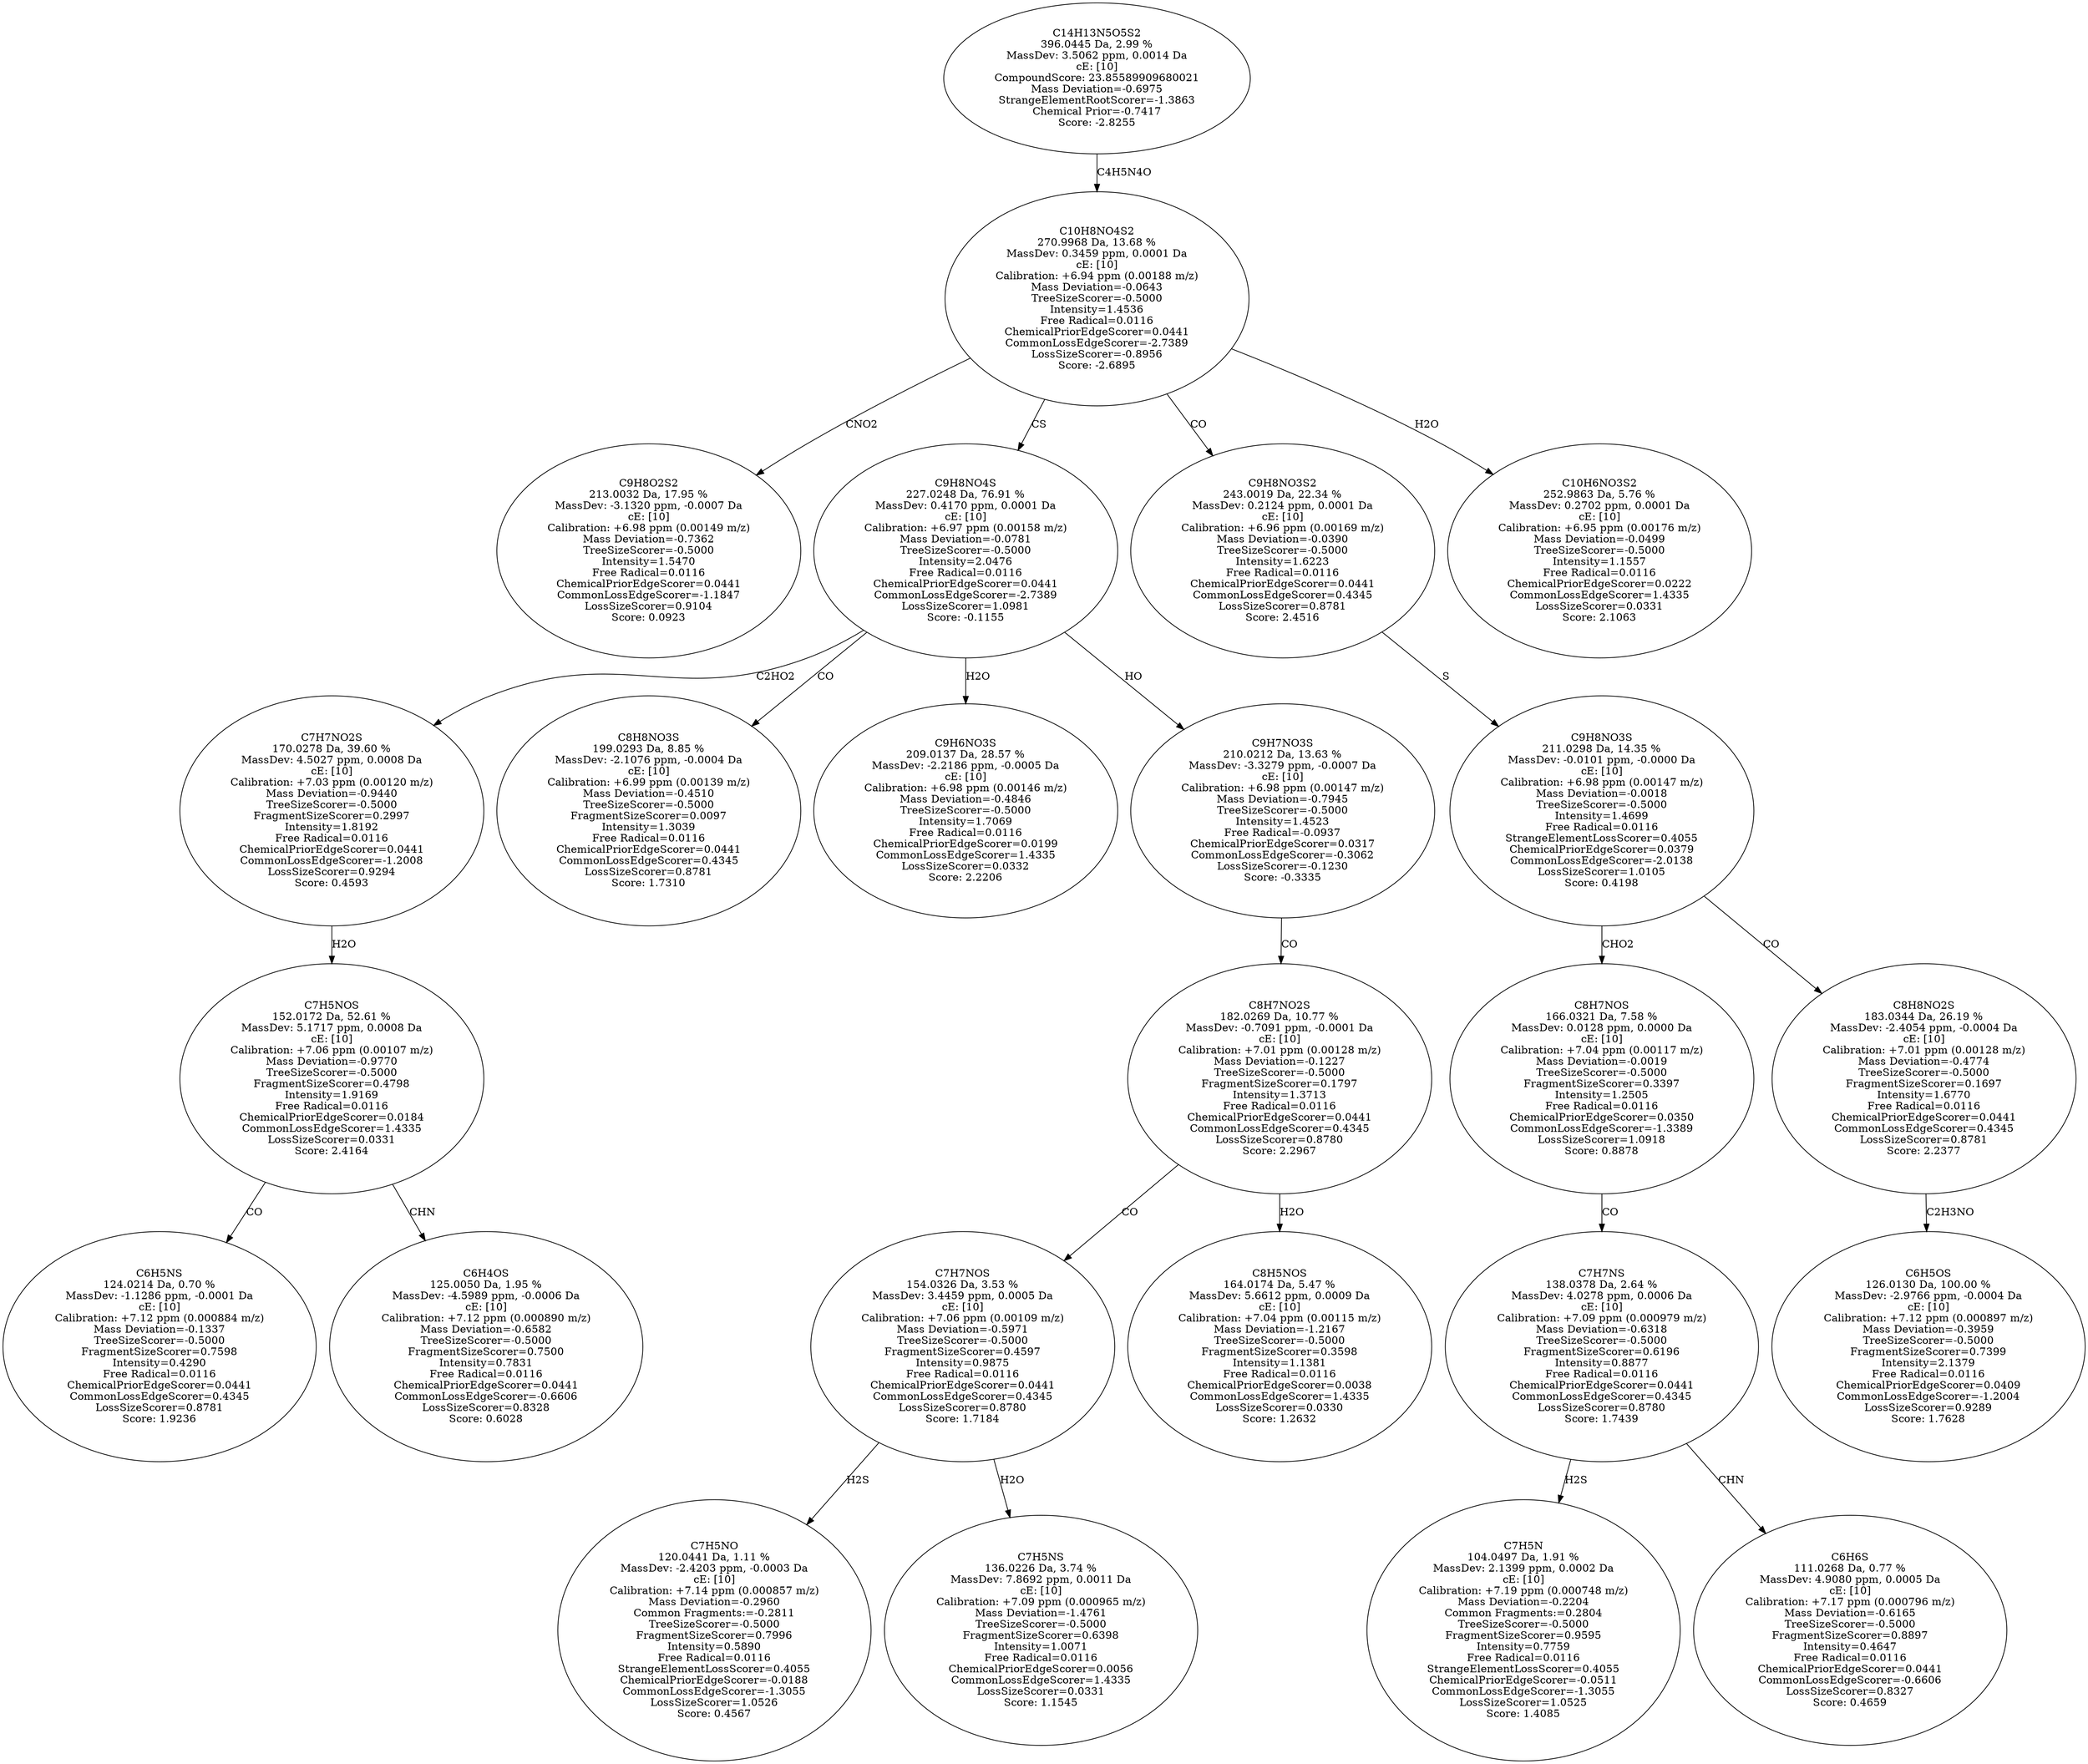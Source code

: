 strict digraph {
v1 [label="C9H8O2S2\n213.0032 Da, 17.95 %\nMassDev: -3.1320 ppm, -0.0007 Da\ncE: [10]\nCalibration: +6.98 ppm (0.00149 m/z)\nMass Deviation=-0.7362\nTreeSizeScorer=-0.5000\nIntensity=1.5470\nFree Radical=0.0116\nChemicalPriorEdgeScorer=0.0441\nCommonLossEdgeScorer=-1.1847\nLossSizeScorer=0.9104\nScore: 0.0923"];
v2 [label="C6H5NS\n124.0214 Da, 0.70 %\nMassDev: -1.1286 ppm, -0.0001 Da\ncE: [10]\nCalibration: +7.12 ppm (0.000884 m/z)\nMass Deviation=-0.1337\nTreeSizeScorer=-0.5000\nFragmentSizeScorer=0.7598\nIntensity=0.4290\nFree Radical=0.0116\nChemicalPriorEdgeScorer=0.0441\nCommonLossEdgeScorer=0.4345\nLossSizeScorer=0.8781\nScore: 1.9236"];
v3 [label="C6H4OS\n125.0050 Da, 1.95 %\nMassDev: -4.5989 ppm, -0.0006 Da\ncE: [10]\nCalibration: +7.12 ppm (0.000890 m/z)\nMass Deviation=-0.6582\nTreeSizeScorer=-0.5000\nFragmentSizeScorer=0.7500\nIntensity=0.7831\nFree Radical=0.0116\nChemicalPriorEdgeScorer=0.0441\nCommonLossEdgeScorer=-0.6606\nLossSizeScorer=0.8328\nScore: 0.6028"];
v4 [label="C7H5NOS\n152.0172 Da, 52.61 %\nMassDev: 5.1717 ppm, 0.0008 Da\ncE: [10]\nCalibration: +7.06 ppm (0.00107 m/z)\nMass Deviation=-0.9770\nTreeSizeScorer=-0.5000\nFragmentSizeScorer=0.4798\nIntensity=1.9169\nFree Radical=0.0116\nChemicalPriorEdgeScorer=0.0184\nCommonLossEdgeScorer=1.4335\nLossSizeScorer=0.0331\nScore: 2.4164"];
v5 [label="C7H7NO2S\n170.0278 Da, 39.60 %\nMassDev: 4.5027 ppm, 0.0008 Da\ncE: [10]\nCalibration: +7.03 ppm (0.00120 m/z)\nMass Deviation=-0.9440\nTreeSizeScorer=-0.5000\nFragmentSizeScorer=0.2997\nIntensity=1.8192\nFree Radical=0.0116\nChemicalPriorEdgeScorer=0.0441\nCommonLossEdgeScorer=-1.2008\nLossSizeScorer=0.9294\nScore: 0.4593"];
v6 [label="C8H8NO3S\n199.0293 Da, 8.85 %\nMassDev: -2.1076 ppm, -0.0004 Da\ncE: [10]\nCalibration: +6.99 ppm (0.00139 m/z)\nMass Deviation=-0.4510\nTreeSizeScorer=-0.5000\nFragmentSizeScorer=0.0097\nIntensity=1.3039\nFree Radical=0.0116\nChemicalPriorEdgeScorer=0.0441\nCommonLossEdgeScorer=0.4345\nLossSizeScorer=0.8781\nScore: 1.7310"];
v7 [label="C9H6NO3S\n209.0137 Da, 28.57 %\nMassDev: -2.2186 ppm, -0.0005 Da\ncE: [10]\nCalibration: +6.98 ppm (0.00146 m/z)\nMass Deviation=-0.4846\nTreeSizeScorer=-0.5000\nIntensity=1.7069\nFree Radical=0.0116\nChemicalPriorEdgeScorer=0.0199\nCommonLossEdgeScorer=1.4335\nLossSizeScorer=0.0332\nScore: 2.2206"];
v8 [label="C7H5NO\n120.0441 Da, 1.11 %\nMassDev: -2.4203 ppm, -0.0003 Da\ncE: [10]\nCalibration: +7.14 ppm (0.000857 m/z)\nMass Deviation=-0.2960\nCommon Fragments:=-0.2811\nTreeSizeScorer=-0.5000\nFragmentSizeScorer=0.7996\nIntensity=0.5890\nFree Radical=0.0116\nStrangeElementLossScorer=0.4055\nChemicalPriorEdgeScorer=-0.0188\nCommonLossEdgeScorer=-1.3055\nLossSizeScorer=1.0526\nScore: 0.4567"];
v9 [label="C7H5NS\n136.0226 Da, 3.74 %\nMassDev: 7.8692 ppm, 0.0011 Da\ncE: [10]\nCalibration: +7.09 ppm (0.000965 m/z)\nMass Deviation=-1.4761\nTreeSizeScorer=-0.5000\nFragmentSizeScorer=0.6398\nIntensity=1.0071\nFree Radical=0.0116\nChemicalPriorEdgeScorer=0.0056\nCommonLossEdgeScorer=1.4335\nLossSizeScorer=0.0331\nScore: 1.1545"];
v10 [label="C7H7NOS\n154.0326 Da, 3.53 %\nMassDev: 3.4459 ppm, 0.0005 Da\ncE: [10]\nCalibration: +7.06 ppm (0.00109 m/z)\nMass Deviation=-0.5971\nTreeSizeScorer=-0.5000\nFragmentSizeScorer=0.4597\nIntensity=0.9875\nFree Radical=0.0116\nChemicalPriorEdgeScorer=0.0441\nCommonLossEdgeScorer=0.4345\nLossSizeScorer=0.8780\nScore: 1.7184"];
v11 [label="C8H5NOS\n164.0174 Da, 5.47 %\nMassDev: 5.6612 ppm, 0.0009 Da\ncE: [10]\nCalibration: +7.04 ppm (0.00115 m/z)\nMass Deviation=-1.2167\nTreeSizeScorer=-0.5000\nFragmentSizeScorer=0.3598\nIntensity=1.1381\nFree Radical=0.0116\nChemicalPriorEdgeScorer=0.0038\nCommonLossEdgeScorer=1.4335\nLossSizeScorer=0.0330\nScore: 1.2632"];
v12 [label="C8H7NO2S\n182.0269 Da, 10.77 %\nMassDev: -0.7091 ppm, -0.0001 Da\ncE: [10]\nCalibration: +7.01 ppm (0.00128 m/z)\nMass Deviation=-0.1227\nTreeSizeScorer=-0.5000\nFragmentSizeScorer=0.1797\nIntensity=1.3713\nFree Radical=0.0116\nChemicalPriorEdgeScorer=0.0441\nCommonLossEdgeScorer=0.4345\nLossSizeScorer=0.8780\nScore: 2.2967"];
v13 [label="C9H7NO3S\n210.0212 Da, 13.63 %\nMassDev: -3.3279 ppm, -0.0007 Da\ncE: [10]\nCalibration: +6.98 ppm (0.00147 m/z)\nMass Deviation=-0.7945\nTreeSizeScorer=-0.5000\nIntensity=1.4523\nFree Radical=-0.0937\nChemicalPriorEdgeScorer=0.0317\nCommonLossEdgeScorer=-0.3062\nLossSizeScorer=-0.1230\nScore: -0.3335"];
v14 [label="C9H8NO4S\n227.0248 Da, 76.91 %\nMassDev: 0.4170 ppm, 0.0001 Da\ncE: [10]\nCalibration: +6.97 ppm (0.00158 m/z)\nMass Deviation=-0.0781\nTreeSizeScorer=-0.5000\nIntensity=2.0476\nFree Radical=0.0116\nChemicalPriorEdgeScorer=0.0441\nCommonLossEdgeScorer=-2.7389\nLossSizeScorer=1.0981\nScore: -0.1155"];
v15 [label="C7H5N\n104.0497 Da, 1.91 %\nMassDev: 2.1399 ppm, 0.0002 Da\ncE: [10]\nCalibration: +7.19 ppm (0.000748 m/z)\nMass Deviation=-0.2204\nCommon Fragments:=0.2804\nTreeSizeScorer=-0.5000\nFragmentSizeScorer=0.9595\nIntensity=0.7759\nFree Radical=0.0116\nStrangeElementLossScorer=0.4055\nChemicalPriorEdgeScorer=-0.0511\nCommonLossEdgeScorer=-1.3055\nLossSizeScorer=1.0525\nScore: 1.4085"];
v16 [label="C6H6S\n111.0268 Da, 0.77 %\nMassDev: 4.9080 ppm, 0.0005 Da\ncE: [10]\nCalibration: +7.17 ppm (0.000796 m/z)\nMass Deviation=-0.6165\nTreeSizeScorer=-0.5000\nFragmentSizeScorer=0.8897\nIntensity=0.4647\nFree Radical=0.0116\nChemicalPriorEdgeScorer=0.0441\nCommonLossEdgeScorer=-0.6606\nLossSizeScorer=0.8327\nScore: 0.4659"];
v17 [label="C7H7NS\n138.0378 Da, 2.64 %\nMassDev: 4.0278 ppm, 0.0006 Da\ncE: [10]\nCalibration: +7.09 ppm (0.000979 m/z)\nMass Deviation=-0.6318\nTreeSizeScorer=-0.5000\nFragmentSizeScorer=0.6196\nIntensity=0.8877\nFree Radical=0.0116\nChemicalPriorEdgeScorer=0.0441\nCommonLossEdgeScorer=0.4345\nLossSizeScorer=0.8780\nScore: 1.7439"];
v18 [label="C8H7NOS\n166.0321 Da, 7.58 %\nMassDev: 0.0128 ppm, 0.0000 Da\ncE: [10]\nCalibration: +7.04 ppm (0.00117 m/z)\nMass Deviation=-0.0019\nTreeSizeScorer=-0.5000\nFragmentSizeScorer=0.3397\nIntensity=1.2505\nFree Radical=0.0116\nChemicalPriorEdgeScorer=0.0350\nCommonLossEdgeScorer=-1.3389\nLossSizeScorer=1.0918\nScore: 0.8878"];
v19 [label="C6H5OS\n126.0130 Da, 100.00 %\nMassDev: -2.9766 ppm, -0.0004 Da\ncE: [10]\nCalibration: +7.12 ppm (0.000897 m/z)\nMass Deviation=-0.3959\nTreeSizeScorer=-0.5000\nFragmentSizeScorer=0.7399\nIntensity=2.1379\nFree Radical=0.0116\nChemicalPriorEdgeScorer=0.0409\nCommonLossEdgeScorer=-1.2004\nLossSizeScorer=0.9289\nScore: 1.7628"];
v20 [label="C8H8NO2S\n183.0344 Da, 26.19 %\nMassDev: -2.4054 ppm, -0.0004 Da\ncE: [10]\nCalibration: +7.01 ppm (0.00128 m/z)\nMass Deviation=-0.4774\nTreeSizeScorer=-0.5000\nFragmentSizeScorer=0.1697\nIntensity=1.6770\nFree Radical=0.0116\nChemicalPriorEdgeScorer=0.0441\nCommonLossEdgeScorer=0.4345\nLossSizeScorer=0.8781\nScore: 2.2377"];
v21 [label="C9H8NO3S\n211.0298 Da, 14.35 %\nMassDev: -0.0101 ppm, -0.0000 Da\ncE: [10]\nCalibration: +6.98 ppm (0.00147 m/z)\nMass Deviation=-0.0018\nTreeSizeScorer=-0.5000\nIntensity=1.4699\nFree Radical=0.0116\nStrangeElementLossScorer=0.4055\nChemicalPriorEdgeScorer=0.0379\nCommonLossEdgeScorer=-2.0138\nLossSizeScorer=1.0105\nScore: 0.4198"];
v22 [label="C9H8NO3S2\n243.0019 Da, 22.34 %\nMassDev: 0.2124 ppm, 0.0001 Da\ncE: [10]\nCalibration: +6.96 ppm (0.00169 m/z)\nMass Deviation=-0.0390\nTreeSizeScorer=-0.5000\nIntensity=1.6223\nFree Radical=0.0116\nChemicalPriorEdgeScorer=0.0441\nCommonLossEdgeScorer=0.4345\nLossSizeScorer=0.8781\nScore: 2.4516"];
v23 [label="C10H6NO3S2\n252.9863 Da, 5.76 %\nMassDev: 0.2702 ppm, 0.0001 Da\ncE: [10]\nCalibration: +6.95 ppm (0.00176 m/z)\nMass Deviation=-0.0499\nTreeSizeScorer=-0.5000\nIntensity=1.1557\nFree Radical=0.0116\nChemicalPriorEdgeScorer=0.0222\nCommonLossEdgeScorer=1.4335\nLossSizeScorer=0.0331\nScore: 2.1063"];
v24 [label="C10H8NO4S2\n270.9968 Da, 13.68 %\nMassDev: 0.3459 ppm, 0.0001 Da\ncE: [10]\nCalibration: +6.94 ppm (0.00188 m/z)\nMass Deviation=-0.0643\nTreeSizeScorer=-0.5000\nIntensity=1.4536\nFree Radical=0.0116\nChemicalPriorEdgeScorer=0.0441\nCommonLossEdgeScorer=-2.7389\nLossSizeScorer=-0.8956\nScore: -2.6895"];
v25 [label="C14H13N5O5S2\n396.0445 Da, 2.99 %\nMassDev: 3.5062 ppm, 0.0014 Da\ncE: [10]\nCompoundScore: 23.85589909680021\nMass Deviation=-0.6975\nStrangeElementRootScorer=-1.3863\nChemical Prior=-0.7417\nScore: -2.8255"];
v24 -> v1 [label="CNO2"];
v4 -> v2 [label="CO"];
v4 -> v3 [label="CHN"];
v5 -> v4 [label="H2O"];
v14 -> v5 [label="C2HO2"];
v14 -> v6 [label="CO"];
v14 -> v7 [label="H2O"];
v10 -> v8 [label="H2S"];
v10 -> v9 [label="H2O"];
v12 -> v10 [label="CO"];
v12 -> v11 [label="H2O"];
v13 -> v12 [label="CO"];
v14 -> v13 [label="HO"];
v24 -> v14 [label="CS"];
v17 -> v15 [label="H2S"];
v17 -> v16 [label="CHN"];
v18 -> v17 [label="CO"];
v21 -> v18 [label="CHO2"];
v20 -> v19 [label="C2H3NO"];
v21 -> v20 [label="CO"];
v22 -> v21 [label="S"];
v24 -> v22 [label="CO"];
v24 -> v23 [label="H2O"];
v25 -> v24 [label="C4H5N4O"];
}